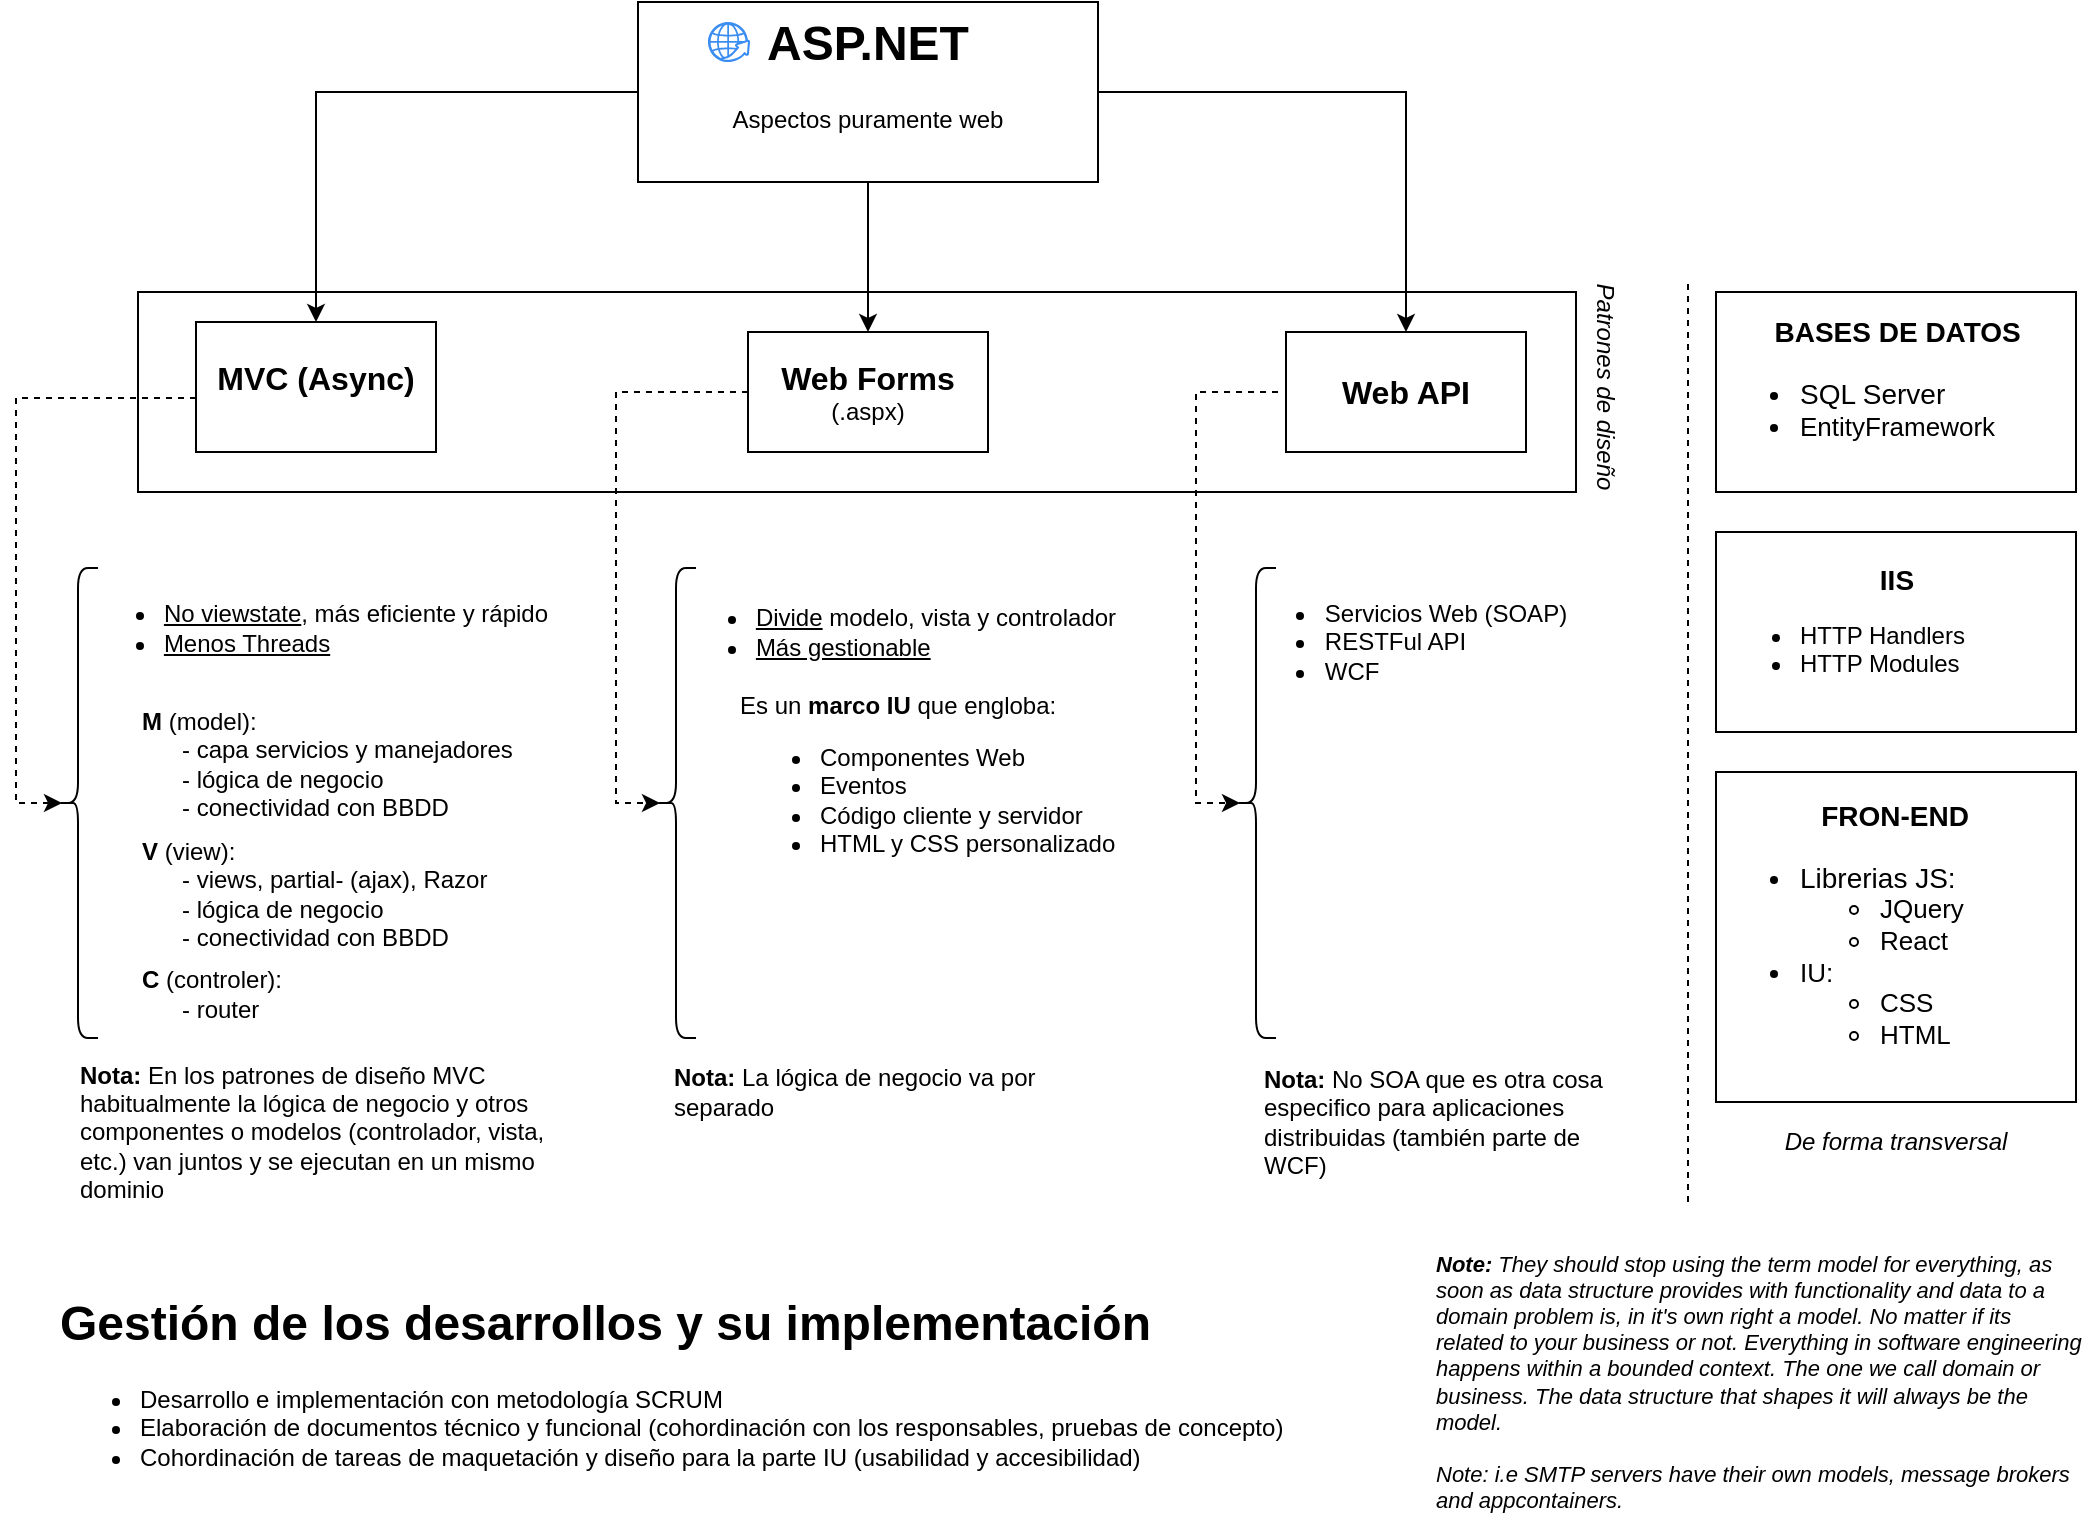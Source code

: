 <mxfile version="24.2.5" type="device">
  <diagram name="Page-1" id="0UeVFJEmryhSao877Ihp">
    <mxGraphModel dx="1434" dy="844" grid="1" gridSize="10" guides="1" tooltips="1" connect="1" arrows="1" fold="1" page="1" pageScale="1" pageWidth="1100" pageHeight="850" math="0" shadow="0">
      <root>
        <mxCell id="0" />
        <mxCell id="1" parent="0" />
        <mxCell id="NfisqH-48eTH9140C7nL-9" value="" style="rounded=0;whiteSpace=wrap;html=1;" parent="1" vertex="1">
          <mxGeometry x="95" y="185" width="719" height="100" as="geometry" />
        </mxCell>
        <mxCell id="NfisqH-48eTH9140C7nL-10" style="edgeStyle=orthogonalEdgeStyle;rounded=0;orthogonalLoop=1;jettySize=auto;html=1;entryX=0.5;entryY=0;entryDx=0;entryDy=0;" parent="1" source="NfisqH-48eTH9140C7nL-13" target="NfisqH-48eTH9140C7nL-14" edge="1">
          <mxGeometry relative="1" as="geometry">
            <mxPoint x="345" y="100" as="sourcePoint" />
          </mxGeometry>
        </mxCell>
        <mxCell id="NfisqH-48eTH9140C7nL-11" style="edgeStyle=orthogonalEdgeStyle;rounded=0;orthogonalLoop=1;jettySize=auto;html=1;entryX=0.5;entryY=0;entryDx=0;entryDy=0;exitX=0.5;exitY=1;exitDx=0;exitDy=0;" parent="1" source="NfisqH-48eTH9140C7nL-13" target="NfisqH-48eTH9140C7nL-15" edge="1">
          <mxGeometry relative="1" as="geometry">
            <mxPoint x="435" y="145" as="sourcePoint" />
          </mxGeometry>
        </mxCell>
        <mxCell id="NfisqH-48eTH9140C7nL-12" style="edgeStyle=orthogonalEdgeStyle;rounded=0;orthogonalLoop=1;jettySize=auto;html=1;exitX=1;exitY=0.5;exitDx=0;exitDy=0;" parent="1" source="NfisqH-48eTH9140C7nL-13" target="NfisqH-48eTH9140C7nL-16" edge="1">
          <mxGeometry relative="1" as="geometry">
            <mxPoint x="525" y="100" as="sourcePoint" />
          </mxGeometry>
        </mxCell>
        <mxCell id="NfisqH-48eTH9140C7nL-13" value="&lt;h1 style=&quot;margin-top: 0px;&quot;&gt;ASP.NET&lt;/h1&gt;&lt;p&gt;Aspectos puramente web&lt;/p&gt;" style="text;html=1;whiteSpace=wrap;overflow=hidden;rounded=0;align=center;strokeColor=default;fillColor=none;" parent="1" vertex="1">
          <mxGeometry x="345" y="40" width="230" height="90" as="geometry" />
        </mxCell>
        <mxCell id="NfisqH-48eTH9140C7nL-29" style="edgeStyle=orthogonalEdgeStyle;rounded=0;orthogonalLoop=1;jettySize=auto;html=1;entryX=0.1;entryY=0.5;entryDx=0;entryDy=0;entryPerimeter=0;dashed=1;" parent="1" source="NfisqH-48eTH9140C7nL-14" target="NfisqH-48eTH9140C7nL-23" edge="1">
          <mxGeometry relative="1" as="geometry">
            <mxPoint x="124" y="430" as="targetPoint" />
            <Array as="points">
              <mxPoint x="34" y="238" />
              <mxPoint x="34" y="441" />
            </Array>
          </mxGeometry>
        </mxCell>
        <mxCell id="NfisqH-48eTH9140C7nL-14" value="&lt;h1 style=&quot;margin-top: 0px; font-size: 16px;&quot;&gt;MVC (Async)&lt;/h1&gt;" style="rounded=0;whiteSpace=wrap;html=1;" parent="1" vertex="1">
          <mxGeometry x="124" y="200" width="120" height="65" as="geometry" />
        </mxCell>
        <mxCell id="NfisqH-48eTH9140C7nL-15" value="&lt;b&gt;&lt;font style=&quot;font-size: 16px;&quot;&gt;Web Forms &lt;/font&gt;&lt;/b&gt;(.aspx)" style="rounded=0;whiteSpace=wrap;html=1;" parent="1" vertex="1">
          <mxGeometry x="400" y="205" width="120" height="60" as="geometry" />
        </mxCell>
        <mxCell id="NfisqH-48eTH9140C7nL-16" value="&lt;b&gt;&lt;font style=&quot;font-size: 16px;&quot;&gt;Web API&lt;/font&gt;&lt;/b&gt;" style="rounded=0;whiteSpace=wrap;html=1;" parent="1" vertex="1">
          <mxGeometry x="669" y="205" width="120" height="60" as="geometry" />
        </mxCell>
        <mxCell id="NfisqH-48eTH9140C7nL-18" value="Patrones de diseño" style="text;html=1;align=center;verticalAlign=middle;whiteSpace=wrap;rounded=0;fontStyle=2;direction=west;rotation=90;" parent="1" vertex="1">
          <mxGeometry x="764" y="217.5" width="130" height="30" as="geometry" />
        </mxCell>
        <mxCell id="NfisqH-48eTH9140C7nL-23" value="" style="shape=curlyBracket;whiteSpace=wrap;html=1;rounded=1;labelPosition=left;verticalLabelPosition=middle;align=right;verticalAlign=middle;" parent="1" vertex="1">
          <mxGeometry x="55" y="323" width="20" height="235" as="geometry" />
        </mxCell>
        <mxCell id="NfisqH-48eTH9140C7nL-26" value="&lt;b style=&quot;&quot;&gt;M&lt;/b&gt;&amp;nbsp;(model):&lt;div&gt;&amp;nbsp; &amp;nbsp; &amp;nbsp; - capa servicios y manejadores&lt;div&gt;&amp;nbsp; &amp;nbsp; &amp;nbsp; - lógica de negocio&lt;/div&gt;&lt;div&gt;&amp;nbsp; &amp;nbsp; &amp;nbsp; - conectividad con BBDD&lt;/div&gt;&lt;/div&gt;" style="text;html=1;align=left;verticalAlign=middle;whiteSpace=wrap;rounded=0;" parent="1" vertex="1">
          <mxGeometry x="95" y="388" width="199" height="65" as="geometry" />
        </mxCell>
        <mxCell id="NfisqH-48eTH9140C7nL-27" value="&lt;b style=&quot;&quot;&gt;V&amp;nbsp;&lt;/b&gt;(view):&lt;div&gt;&amp;nbsp; &amp;nbsp; &amp;nbsp; - views, partial- (ajax), Razor&lt;div&gt;&amp;nbsp; &amp;nbsp; &amp;nbsp; - lógica de negocio&lt;/div&gt;&lt;div&gt;&amp;nbsp; &amp;nbsp; &amp;nbsp; - conectividad con BBDD&lt;/div&gt;&lt;/div&gt;" style="text;html=1;align=left;verticalAlign=middle;whiteSpace=wrap;rounded=0;" parent="1" vertex="1">
          <mxGeometry x="95" y="453" width="199" height="65" as="geometry" />
        </mxCell>
        <mxCell id="NfisqH-48eTH9140C7nL-28" value="&lt;b style=&quot;&quot;&gt;C&amp;nbsp;&lt;/b&gt;(controler):&lt;div&gt;&amp;nbsp; &amp;nbsp; &amp;nbsp; - router&lt;/div&gt;" style="text;html=1;align=left;verticalAlign=middle;whiteSpace=wrap;rounded=0;" parent="1" vertex="1">
          <mxGeometry x="95" y="518" width="250" height="35" as="geometry" />
        </mxCell>
        <mxCell id="NfisqH-48eTH9140C7nL-30" value="&lt;b&gt;Nota:&lt;/b&gt; En los patrones de diseño MVC habitualmente la lógica de negocio y otros componentes o modelos (controlador, vista, etc.) van juntos y se ejecutan en un mismo dominio" style="text;html=1;align=left;verticalAlign=middle;whiteSpace=wrap;rounded=0;" parent="1" vertex="1">
          <mxGeometry x="64" y="570" width="238" height="70" as="geometry" />
        </mxCell>
        <mxCell id="NfisqH-48eTH9140C7nL-31" value="" style="shape=curlyBracket;whiteSpace=wrap;html=1;rounded=1;labelPosition=left;verticalLabelPosition=middle;align=right;verticalAlign=middle;" parent="1" vertex="1">
          <mxGeometry x="354" y="323" width="20" height="235" as="geometry" />
        </mxCell>
        <mxCell id="NfisqH-48eTH9140C7nL-32" value="&lt;ul style=&quot;text-align: left;&quot;&gt;&lt;li style=&quot;&quot;&gt;&lt;span style=&quot;background-color: initial;&quot;&gt;&lt;u&gt;Divide&lt;/u&gt; modelo, vista y controlador&lt;/span&gt;&lt;/li&gt;&lt;li style=&quot;&quot;&gt;&lt;span style=&quot;background-color: initial;&quot;&gt;&lt;u&gt;Más gestionable&lt;/u&gt;&lt;/span&gt;&lt;/li&gt;&lt;/ul&gt;" style="text;html=1;align=center;verticalAlign=middle;whiteSpace=wrap;rounded=0;" parent="1" vertex="1">
          <mxGeometry x="354" y="325" width="240" height="60" as="geometry" />
        </mxCell>
        <mxCell id="NfisqH-48eTH9140C7nL-33" style="edgeStyle=orthogonalEdgeStyle;rounded=0;orthogonalLoop=1;jettySize=auto;html=1;entryX=0.1;entryY=0.5;entryDx=0;entryDy=0;entryPerimeter=0;dashed=1;" parent="1" source="NfisqH-48eTH9140C7nL-15" target="NfisqH-48eTH9140C7nL-31" edge="1">
          <mxGeometry relative="1" as="geometry">
            <Array as="points">
              <mxPoint x="334" y="235" />
              <mxPoint x="334" y="441" />
            </Array>
          </mxGeometry>
        </mxCell>
        <mxCell id="NfisqH-48eTH9140C7nL-34" value="&lt;ul style=&quot;text-align: left;&quot;&gt;&lt;li style=&quot;&quot;&gt;&lt;u&gt;No viewstate&lt;/u&gt;, más eficiente y rápido&lt;/li&gt;&lt;li style=&quot;&quot;&gt;&lt;u style=&quot;background-color: initial;&quot;&gt;Menos Threads&lt;/u&gt;&lt;/li&gt;&lt;/ul&gt;" style="text;html=1;align=center;verticalAlign=middle;whiteSpace=wrap;rounded=0;" parent="1" vertex="1">
          <mxGeometry x="64" y="323" width="240" height="60" as="geometry" />
        </mxCell>
        <mxCell id="NfisqH-48eTH9140C7nL-35" value="Es un &lt;b&gt;marco IU &lt;/b&gt;que engloba:&lt;div&gt;&lt;ul&gt;&lt;li&gt;Componentes Web&lt;/li&gt;&lt;li&gt;Eventos&lt;/li&gt;&lt;li&gt;Código cliente y servidor&lt;/li&gt;&lt;li&gt;HTML y CSS personalizado&lt;/li&gt;&lt;/ul&gt;&lt;/div&gt;" style="text;html=1;align=left;verticalAlign=middle;whiteSpace=wrap;rounded=0;" parent="1" vertex="1">
          <mxGeometry x="394" y="388" width="238" height="87" as="geometry" />
        </mxCell>
        <mxCell id="NfisqH-48eTH9140C7nL-37" value="&lt;b&gt;Nota:&lt;/b&gt; La lógica de negocio va por separado" style="text;html=1;align=left;verticalAlign=middle;whiteSpace=wrap;rounded=0;" parent="1" vertex="1">
          <mxGeometry x="361" y="570" width="226" height="30" as="geometry" />
        </mxCell>
        <mxCell id="NfisqH-48eTH9140C7nL-38" value="" style="shape=curlyBracket;whiteSpace=wrap;html=1;rounded=1;labelPosition=left;verticalLabelPosition=middle;align=right;verticalAlign=middle;" parent="1" vertex="1">
          <mxGeometry x="644" y="323" width="20" height="235" as="geometry" />
        </mxCell>
        <mxCell id="NfisqH-48eTH9140C7nL-39" value="&lt;ul style=&quot;text-align: left;&quot;&gt;&lt;li style=&quot;&quot;&gt;Servicios Web (SOAP)&lt;/li&gt;&lt;li style=&quot;&quot;&gt;&lt;span style=&quot;background-color: initial;&quot;&gt;RESTFul API&lt;/span&gt;&lt;/li&gt;&lt;li style=&quot;&quot;&gt;&lt;span style=&quot;background-color: initial;&quot;&gt;WCF&lt;/span&gt;&lt;/li&gt;&lt;/ul&gt;" style="text;html=1;align=center;verticalAlign=middle;whiteSpace=wrap;rounded=0;" parent="1" vertex="1">
          <mxGeometry x="644" y="330" width="170" height="60" as="geometry" />
        </mxCell>
        <mxCell id="NfisqH-48eTH9140C7nL-40" style="edgeStyle=orthogonalEdgeStyle;rounded=0;orthogonalLoop=1;jettySize=auto;html=1;entryX=0.1;entryY=0.5;entryDx=0;entryDy=0;entryPerimeter=0;dashed=1;" parent="1" target="NfisqH-48eTH9140C7nL-38" edge="1">
          <mxGeometry relative="1" as="geometry">
            <mxPoint x="665" y="235" as="sourcePoint" />
            <Array as="points">
              <mxPoint x="624" y="235" />
              <mxPoint x="624" y="441" />
            </Array>
          </mxGeometry>
        </mxCell>
        <mxCell id="NfisqH-48eTH9140C7nL-42" value="&lt;b&gt;Nota:&lt;/b&gt; No SOA que es otra cosa especifico para aplicaciones distribuidas (también parte de WCF)" style="text;html=1;align=left;verticalAlign=middle;whiteSpace=wrap;rounded=0;" parent="1" vertex="1">
          <mxGeometry x="656" y="570" width="194" height="60" as="geometry" />
        </mxCell>
        <mxCell id="NfisqH-48eTH9140C7nL-43" value="&lt;div style=&quot;text-align: center; font-size: 14px;&quot;&gt;&lt;b style=&quot;background-color: initial;&quot;&gt;&lt;font style=&quot;font-size: 14px;&quot;&gt;&amp;nbsp; &amp;nbsp; &amp;nbsp; &amp;nbsp; &amp;nbsp; &amp;nbsp; &amp;nbsp;FRON-END&lt;/font&gt;&lt;/b&gt;&lt;/div&gt;&lt;div style=&quot;font-size: 14px;&quot;&gt;&lt;ul style=&quot;&quot;&gt;&lt;li&gt;&lt;span style=&quot;background-color: initial;&quot;&gt;Librerias JS:&lt;/span&gt;&lt;/li&gt;&lt;ul style=&quot;font-size: 13px;&quot;&gt;&lt;li style=&quot;&quot;&gt;&lt;span style=&quot;background-color: initial;&quot;&gt;JQuery&lt;/span&gt;&lt;/li&gt;&lt;li style=&quot;&quot;&gt;&lt;span style=&quot;background-color: initial;&quot;&gt;React&lt;/span&gt;&lt;/li&gt;&lt;/ul&gt;&lt;li style=&quot;font-size: 13px;&quot;&gt;IU:&lt;/li&gt;&lt;ul style=&quot;font-size: 13px;&quot;&gt;&lt;li style=&quot;text-align: left;&quot;&gt;&lt;span style=&quot;background-color: initial;&quot;&gt;CSS&lt;/span&gt;&lt;/li&gt;&lt;li style=&quot;text-align: left;&quot;&gt;&lt;span style=&quot;background-color: initial;&quot;&gt;HTML&lt;/span&gt;&lt;/li&gt;&lt;/ul&gt;&lt;/ul&gt;&lt;/div&gt;" style="rounded=0;whiteSpace=wrap;html=1;flipV=1;direction=west;rotation=0;align=left;" parent="1" vertex="1">
          <mxGeometry x="884" y="425" width="180" height="165" as="geometry" />
        </mxCell>
        <mxCell id="NfisqH-48eTH9140C7nL-46" value="&lt;div style=&quot;font-size: 14px;&quot;&gt;&lt;b style=&quot;background-color: initial;&quot;&gt;&lt;font style=&quot;font-size: 14px;&quot;&gt;&amp;nbsp; &amp;nbsp; &amp;nbsp; &amp;nbsp;BASES DE DATOS&lt;/font&gt;&lt;/b&gt;&lt;/div&gt;&lt;ul style=&quot;font-size: 14px;&quot;&gt;&lt;li style=&quot;&quot;&gt;SQL Server&lt;/li&gt;&lt;li style=&quot;font-size: 13px;&quot;&gt;&lt;span style=&quot;background-color: initial;&quot;&gt;EntityFramework&lt;/span&gt;&lt;/li&gt;&lt;/ul&gt;" style="rounded=0;whiteSpace=wrap;html=1;flipV=1;direction=west;rotation=0;align=left;" parent="1" vertex="1">
          <mxGeometry x="884" y="185" width="180" height="100" as="geometry" />
        </mxCell>
        <mxCell id="NfisqH-48eTH9140C7nL-47" value="&lt;h1 style=&quot;margin-top: 0px;&quot;&gt;Gestión de los desarrollos y su implementación&lt;/h1&gt;&lt;div&gt;&lt;ul&gt;&lt;li&gt;Desarrollo e implementación con metodología SCRUM&lt;/li&gt;&lt;li&gt;Elaboración de documentos técnico y funcional (cohordinación con los responsables, pruebas de concepto)&lt;/li&gt;&lt;li&gt;Cohordinación de tareas de maquetación y diseño para la parte IU (usabilidad y accesibilidad)&lt;/li&gt;&lt;/ul&gt;&lt;/div&gt;" style="text;html=1;whiteSpace=wrap;overflow=hidden;rounded=0;" parent="1" vertex="1">
          <mxGeometry x="54" y="680" width="620" height="120" as="geometry" />
        </mxCell>
        <mxCell id="NfisqH-48eTH9140C7nL-48" value="&lt;div style=&quot;font-size: 11px;&quot;&gt;&lt;font style=&quot;font-size: 11px;&quot;&gt;&lt;i&gt;&lt;b&gt;Note: &lt;/b&gt;They should stop using the term model for everything, as soon as data structure provides with functionality and data to a domain problem is, in it&#39;s own right a model. No matter if its related to your business or not. Everything in software engineering happens within a bounded context. The one we call domain or business. The data structure that shapes it will always be the model.&lt;/i&gt;&lt;/font&gt;&lt;/div&gt;&lt;div style=&quot;font-size: 11px;&quot;&gt;&lt;font style=&quot;font-size: 11px;&quot;&gt;&lt;i&gt;&lt;br&gt;&lt;/i&gt;&lt;/font&gt;&lt;/div&gt;&lt;div style=&quot;font-size: 11px;&quot;&gt;&lt;font style=&quot;font-size: 11px;&quot;&gt;&lt;i&gt;Note: i.e SMTP servers have their own models, message brokers and appcontainers.&lt;/i&gt;&lt;/font&gt;&lt;/div&gt;" style="text;html=1;align=left;verticalAlign=middle;whiteSpace=wrap;rounded=0;" parent="1" vertex="1">
          <mxGeometry x="742" y="660" width="325" height="140" as="geometry" />
        </mxCell>
        <mxCell id="_uEc0Xsb1bxn_ng6fuq2-1" style="edgeStyle=orthogonalEdgeStyle;rounded=0;orthogonalLoop=1;jettySize=auto;html=1;exitX=0.5;exitY=1;exitDx=0;exitDy=0;" parent="1" source="NfisqH-48eTH9140C7nL-42" target="NfisqH-48eTH9140C7nL-42" edge="1">
          <mxGeometry relative="1" as="geometry" />
        </mxCell>
        <mxCell id="_uEc0Xsb1bxn_ng6fuq2-3" value="" style="sketch=0;html=1;aspect=fixed;strokeColor=none;shadow=0;fillColor=#3B8DF1;verticalAlign=top;labelPosition=center;verticalLabelPosition=bottom;shape=mxgraph.gcp2.globe_world" parent="1" vertex="1">
          <mxGeometry x="380" y="50" width="21.05" height="20" as="geometry" />
        </mxCell>
        <mxCell id="_uEc0Xsb1bxn_ng6fuq2-9" value="" style="endArrow=none;dashed=1;html=1;rounded=0;" parent="1" edge="1">
          <mxGeometry width="50" height="50" relative="1" as="geometry">
            <mxPoint x="870" y="640" as="sourcePoint" />
            <mxPoint x="870" y="180" as="targetPoint" />
          </mxGeometry>
        </mxCell>
        <mxCell id="_uEc0Xsb1bxn_ng6fuq2-10" value="De forma transversal" style="text;html=1;align=center;verticalAlign=middle;whiteSpace=wrap;rounded=0;fontStyle=2;direction=west;rotation=0;" parent="1" vertex="1">
          <mxGeometry x="909" y="595" width="130" height="30" as="geometry" />
        </mxCell>
        <mxCell id="e9PnDWH8C_Nxk6azWH2l-1" value="&lt;div style=&quot;text-align: center;&quot;&gt;&lt;b style=&quot;background-color: initial;&quot;&gt;&lt;font style=&quot;font-size: 14px;&quot;&gt;&amp;nbsp; &amp;nbsp; &amp;nbsp; &amp;nbsp; &amp;nbsp; &amp;nbsp; &amp;nbsp; IIS&lt;/font&gt;&lt;/b&gt;&lt;/div&gt;&lt;ul&gt;&lt;li style=&quot;text-align: center;&quot;&gt;HTTP Handlers&lt;/li&gt;&lt;li style=&quot;&quot;&gt;&lt;span style=&quot;background-color: initial;&quot;&gt;HTTP Modules&lt;/span&gt;&lt;/li&gt;&lt;/ul&gt;" style="rounded=0;whiteSpace=wrap;html=1;flipV=1;direction=west;rotation=0;align=left;" parent="1" vertex="1">
          <mxGeometry x="884" y="305" width="180" height="100" as="geometry" />
        </mxCell>
      </root>
    </mxGraphModel>
  </diagram>
</mxfile>
